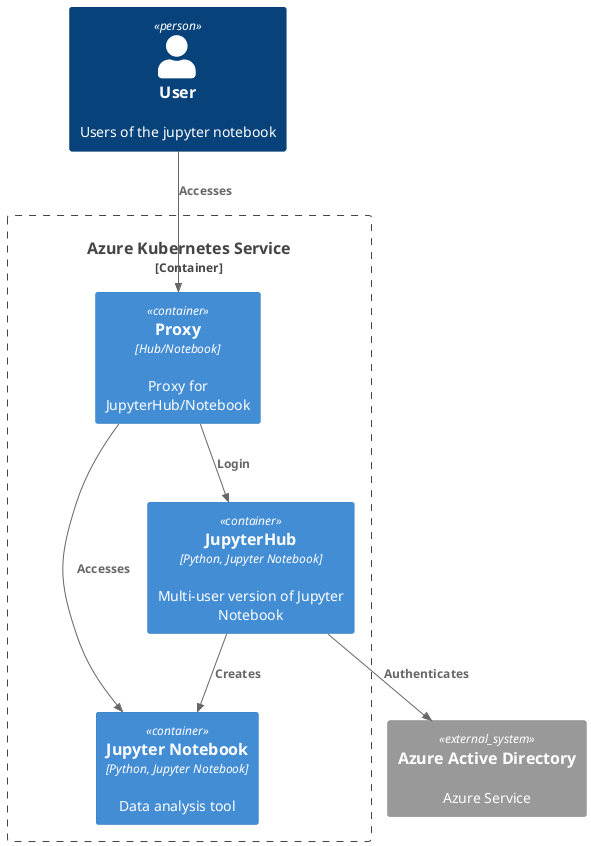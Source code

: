 @startuml C4_Elements
!include <C4/C4_Container>

Person(user, User, "Users of the jupyter notebook")
System_Ext(azure_ad, "Azure Active Directory", "Azure Service")

Container_Boundary(c2, "Azure Kubernetes Service") {
    Container(proxy, "Proxy", "Hub/Notebook", "Proxy for JupyterHub/Notebook")   
    Container(jupyterhub, "JupyterHub", "Python, Jupyter Notebook", "Multi-user version of Jupyter Notebook")
    Container(jupyternotebook, "Jupyter Notebook", "Python, Jupyter Notebook", "Data analysis tool")
    Rel_Down(proxy, jupyterhub, "Login", "")
    Rel_Down(proxy, jupyternotebook, "Accesses", "")
    Rel(jupyterhub, jupyternotebook, "Creates", "")

}
Rel(user, proxy, "Accesses", "")
Rel(jupyterhub, azure_ad, "Authenticates", "")
@enduml